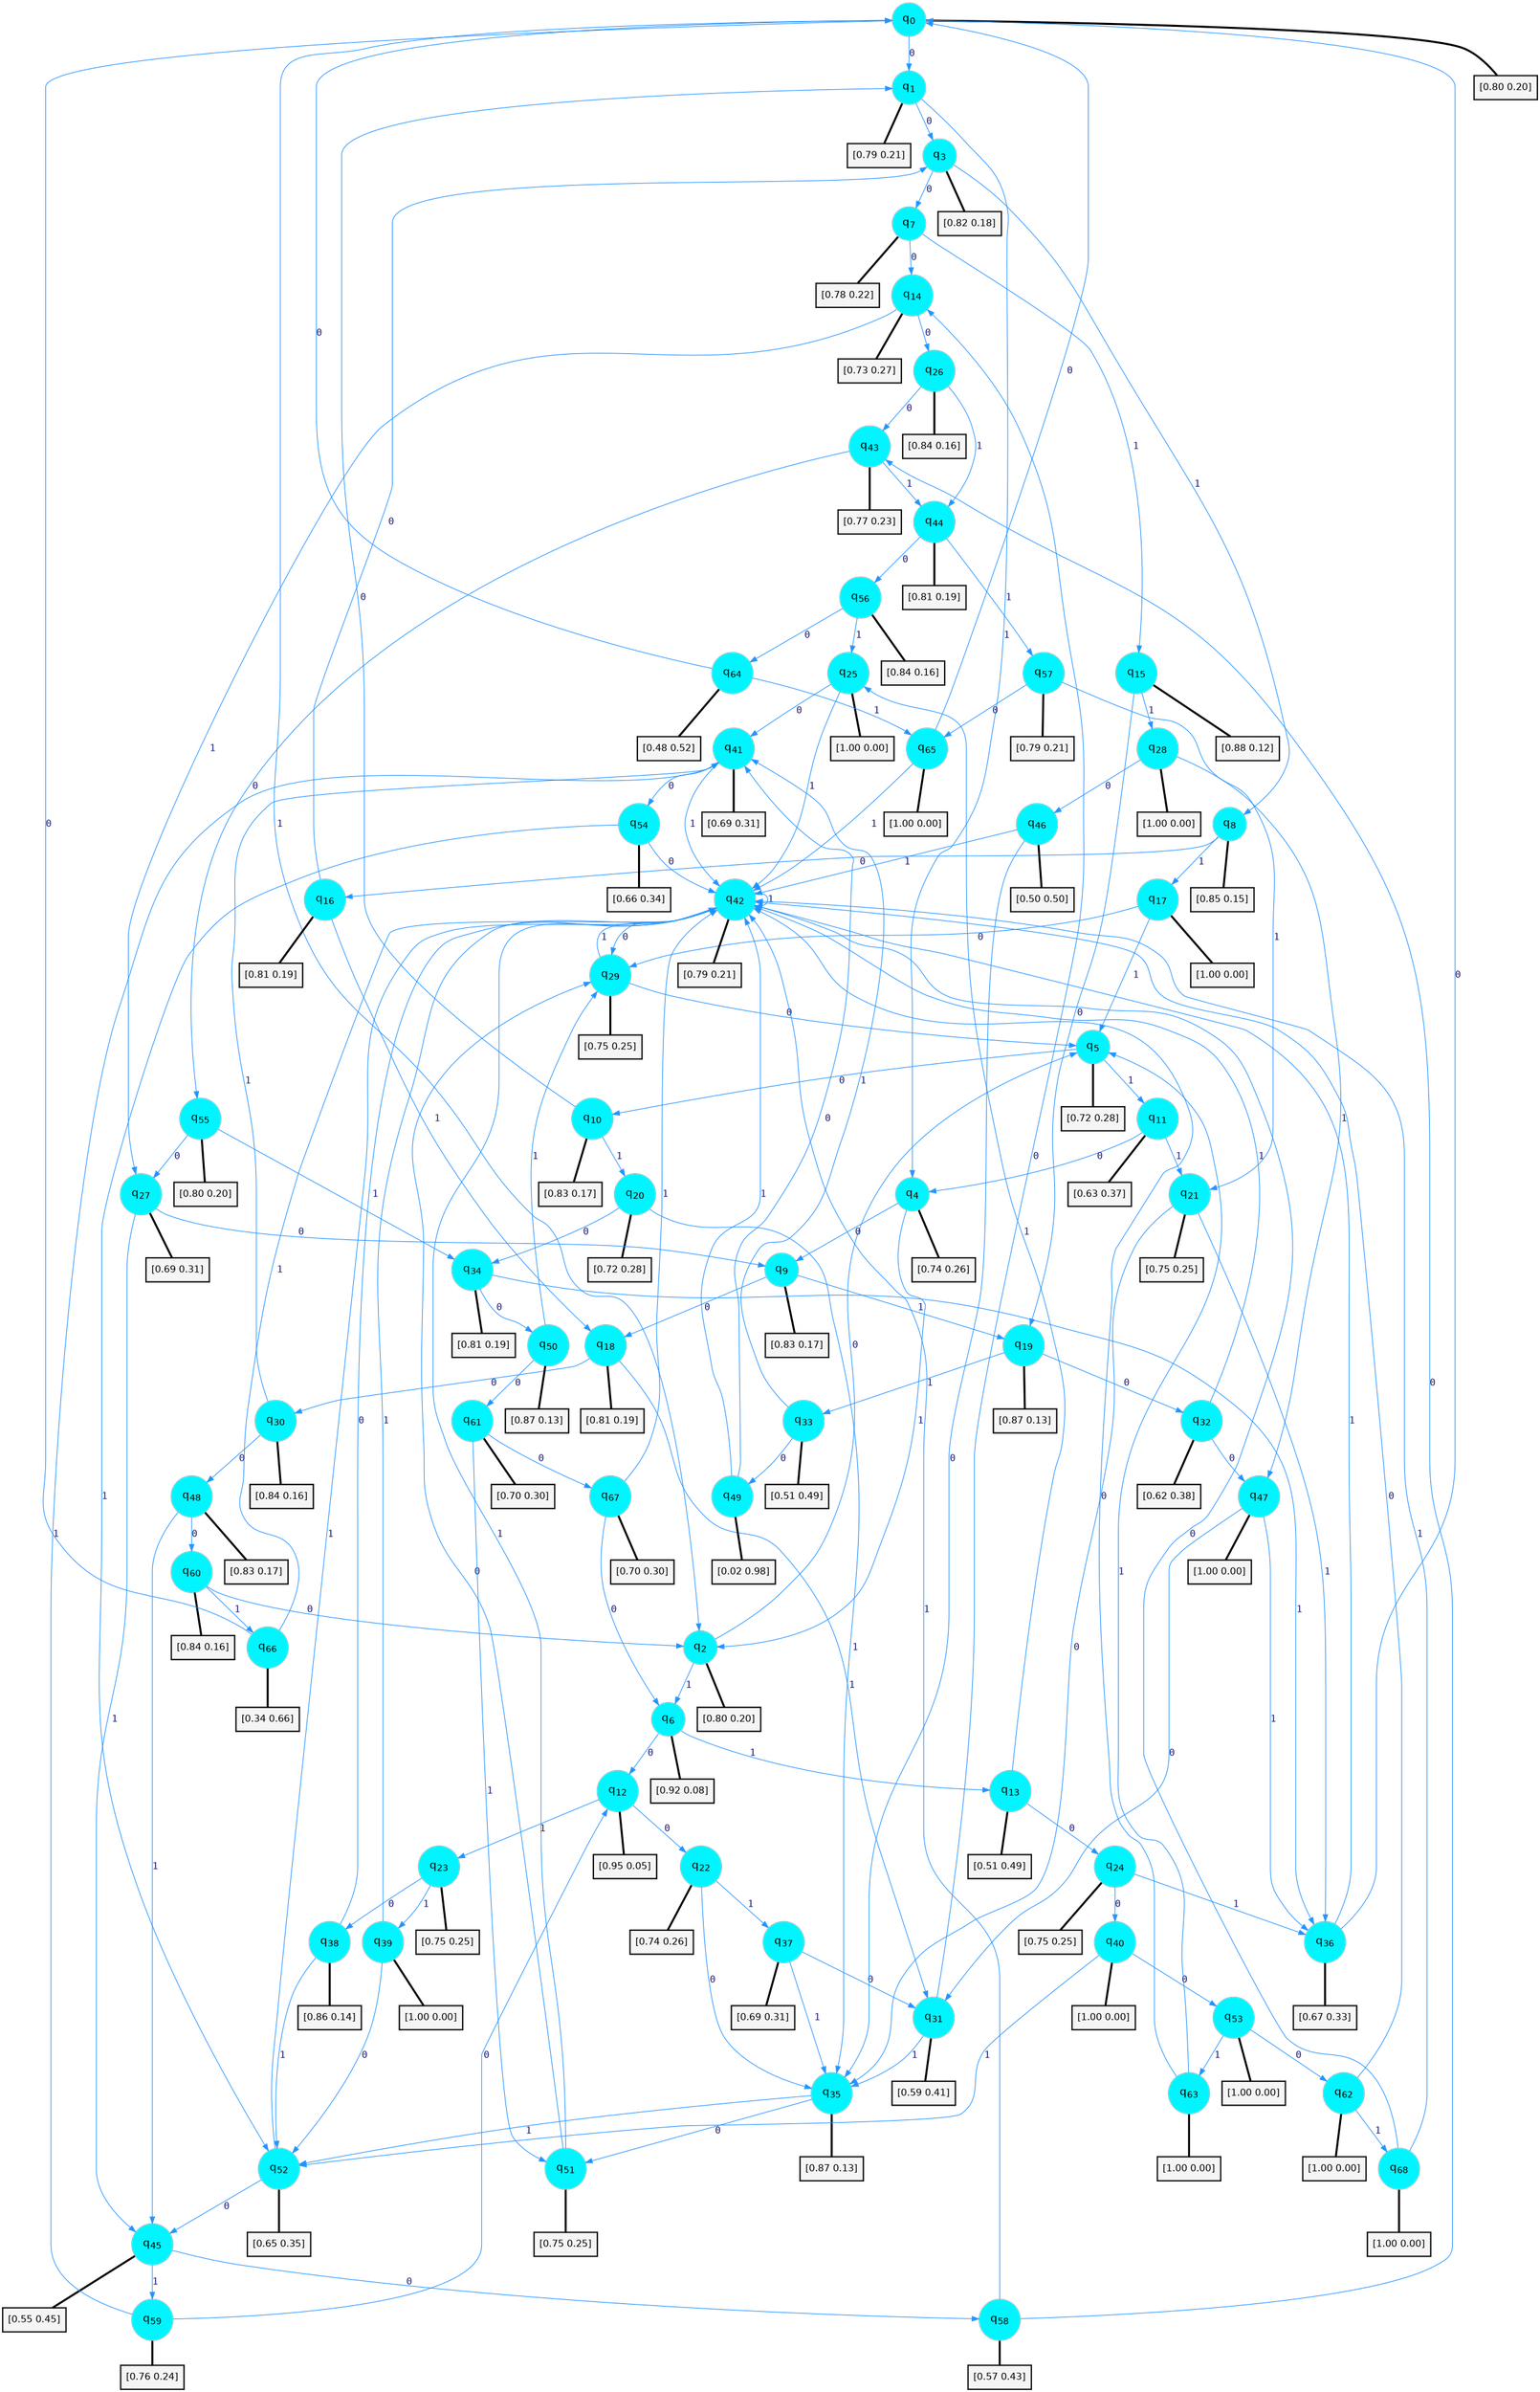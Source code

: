 digraph G {
graph [
bgcolor=transparent, dpi=300, rankdir=TD, size="40,25"];
node [
color=gray, fillcolor=turquoise1, fontcolor=black, fontname=Helvetica, fontsize=16, fontweight=bold, shape=circle, style=filled];
edge [
arrowsize=1, color=dodgerblue1, fontcolor=midnightblue, fontname=courier, fontweight=bold, penwidth=1, style=solid, weight=20];
0[label=<q<SUB>0</SUB>>];
1[label=<q<SUB>1</SUB>>];
2[label=<q<SUB>2</SUB>>];
3[label=<q<SUB>3</SUB>>];
4[label=<q<SUB>4</SUB>>];
5[label=<q<SUB>5</SUB>>];
6[label=<q<SUB>6</SUB>>];
7[label=<q<SUB>7</SUB>>];
8[label=<q<SUB>8</SUB>>];
9[label=<q<SUB>9</SUB>>];
10[label=<q<SUB>10</SUB>>];
11[label=<q<SUB>11</SUB>>];
12[label=<q<SUB>12</SUB>>];
13[label=<q<SUB>13</SUB>>];
14[label=<q<SUB>14</SUB>>];
15[label=<q<SUB>15</SUB>>];
16[label=<q<SUB>16</SUB>>];
17[label=<q<SUB>17</SUB>>];
18[label=<q<SUB>18</SUB>>];
19[label=<q<SUB>19</SUB>>];
20[label=<q<SUB>20</SUB>>];
21[label=<q<SUB>21</SUB>>];
22[label=<q<SUB>22</SUB>>];
23[label=<q<SUB>23</SUB>>];
24[label=<q<SUB>24</SUB>>];
25[label=<q<SUB>25</SUB>>];
26[label=<q<SUB>26</SUB>>];
27[label=<q<SUB>27</SUB>>];
28[label=<q<SUB>28</SUB>>];
29[label=<q<SUB>29</SUB>>];
30[label=<q<SUB>30</SUB>>];
31[label=<q<SUB>31</SUB>>];
32[label=<q<SUB>32</SUB>>];
33[label=<q<SUB>33</SUB>>];
34[label=<q<SUB>34</SUB>>];
35[label=<q<SUB>35</SUB>>];
36[label=<q<SUB>36</SUB>>];
37[label=<q<SUB>37</SUB>>];
38[label=<q<SUB>38</SUB>>];
39[label=<q<SUB>39</SUB>>];
40[label=<q<SUB>40</SUB>>];
41[label=<q<SUB>41</SUB>>];
42[label=<q<SUB>42</SUB>>];
43[label=<q<SUB>43</SUB>>];
44[label=<q<SUB>44</SUB>>];
45[label=<q<SUB>45</SUB>>];
46[label=<q<SUB>46</SUB>>];
47[label=<q<SUB>47</SUB>>];
48[label=<q<SUB>48</SUB>>];
49[label=<q<SUB>49</SUB>>];
50[label=<q<SUB>50</SUB>>];
51[label=<q<SUB>51</SUB>>];
52[label=<q<SUB>52</SUB>>];
53[label=<q<SUB>53</SUB>>];
54[label=<q<SUB>54</SUB>>];
55[label=<q<SUB>55</SUB>>];
56[label=<q<SUB>56</SUB>>];
57[label=<q<SUB>57</SUB>>];
58[label=<q<SUB>58</SUB>>];
59[label=<q<SUB>59</SUB>>];
60[label=<q<SUB>60</SUB>>];
61[label=<q<SUB>61</SUB>>];
62[label=<q<SUB>62</SUB>>];
63[label=<q<SUB>63</SUB>>];
64[label=<q<SUB>64</SUB>>];
65[label=<q<SUB>65</SUB>>];
66[label=<q<SUB>66</SUB>>];
67[label=<q<SUB>67</SUB>>];
68[label=<q<SUB>68</SUB>>];
69[label="[0.80 0.20]", shape=box,fontcolor=black, fontname=Helvetica, fontsize=14, penwidth=2, fillcolor=whitesmoke,color=black];
70[label="[0.79 0.21]", shape=box,fontcolor=black, fontname=Helvetica, fontsize=14, penwidth=2, fillcolor=whitesmoke,color=black];
71[label="[0.80 0.20]", shape=box,fontcolor=black, fontname=Helvetica, fontsize=14, penwidth=2, fillcolor=whitesmoke,color=black];
72[label="[0.82 0.18]", shape=box,fontcolor=black, fontname=Helvetica, fontsize=14, penwidth=2, fillcolor=whitesmoke,color=black];
73[label="[0.74 0.26]", shape=box,fontcolor=black, fontname=Helvetica, fontsize=14, penwidth=2, fillcolor=whitesmoke,color=black];
74[label="[0.72 0.28]", shape=box,fontcolor=black, fontname=Helvetica, fontsize=14, penwidth=2, fillcolor=whitesmoke,color=black];
75[label="[0.92 0.08]", shape=box,fontcolor=black, fontname=Helvetica, fontsize=14, penwidth=2, fillcolor=whitesmoke,color=black];
76[label="[0.78 0.22]", shape=box,fontcolor=black, fontname=Helvetica, fontsize=14, penwidth=2, fillcolor=whitesmoke,color=black];
77[label="[0.85 0.15]", shape=box,fontcolor=black, fontname=Helvetica, fontsize=14, penwidth=2, fillcolor=whitesmoke,color=black];
78[label="[0.83 0.17]", shape=box,fontcolor=black, fontname=Helvetica, fontsize=14, penwidth=2, fillcolor=whitesmoke,color=black];
79[label="[0.83 0.17]", shape=box,fontcolor=black, fontname=Helvetica, fontsize=14, penwidth=2, fillcolor=whitesmoke,color=black];
80[label="[0.63 0.37]", shape=box,fontcolor=black, fontname=Helvetica, fontsize=14, penwidth=2, fillcolor=whitesmoke,color=black];
81[label="[0.95 0.05]", shape=box,fontcolor=black, fontname=Helvetica, fontsize=14, penwidth=2, fillcolor=whitesmoke,color=black];
82[label="[0.51 0.49]", shape=box,fontcolor=black, fontname=Helvetica, fontsize=14, penwidth=2, fillcolor=whitesmoke,color=black];
83[label="[0.73 0.27]", shape=box,fontcolor=black, fontname=Helvetica, fontsize=14, penwidth=2, fillcolor=whitesmoke,color=black];
84[label="[0.88 0.12]", shape=box,fontcolor=black, fontname=Helvetica, fontsize=14, penwidth=2, fillcolor=whitesmoke,color=black];
85[label="[0.81 0.19]", shape=box,fontcolor=black, fontname=Helvetica, fontsize=14, penwidth=2, fillcolor=whitesmoke,color=black];
86[label="[1.00 0.00]", shape=box,fontcolor=black, fontname=Helvetica, fontsize=14, penwidth=2, fillcolor=whitesmoke,color=black];
87[label="[0.81 0.19]", shape=box,fontcolor=black, fontname=Helvetica, fontsize=14, penwidth=2, fillcolor=whitesmoke,color=black];
88[label="[0.87 0.13]", shape=box,fontcolor=black, fontname=Helvetica, fontsize=14, penwidth=2, fillcolor=whitesmoke,color=black];
89[label="[0.72 0.28]", shape=box,fontcolor=black, fontname=Helvetica, fontsize=14, penwidth=2, fillcolor=whitesmoke,color=black];
90[label="[0.75 0.25]", shape=box,fontcolor=black, fontname=Helvetica, fontsize=14, penwidth=2, fillcolor=whitesmoke,color=black];
91[label="[0.74 0.26]", shape=box,fontcolor=black, fontname=Helvetica, fontsize=14, penwidth=2, fillcolor=whitesmoke,color=black];
92[label="[0.75 0.25]", shape=box,fontcolor=black, fontname=Helvetica, fontsize=14, penwidth=2, fillcolor=whitesmoke,color=black];
93[label="[0.75 0.25]", shape=box,fontcolor=black, fontname=Helvetica, fontsize=14, penwidth=2, fillcolor=whitesmoke,color=black];
94[label="[1.00 0.00]", shape=box,fontcolor=black, fontname=Helvetica, fontsize=14, penwidth=2, fillcolor=whitesmoke,color=black];
95[label="[0.84 0.16]", shape=box,fontcolor=black, fontname=Helvetica, fontsize=14, penwidth=2, fillcolor=whitesmoke,color=black];
96[label="[0.69 0.31]", shape=box,fontcolor=black, fontname=Helvetica, fontsize=14, penwidth=2, fillcolor=whitesmoke,color=black];
97[label="[1.00 0.00]", shape=box,fontcolor=black, fontname=Helvetica, fontsize=14, penwidth=2, fillcolor=whitesmoke,color=black];
98[label="[0.75 0.25]", shape=box,fontcolor=black, fontname=Helvetica, fontsize=14, penwidth=2, fillcolor=whitesmoke,color=black];
99[label="[0.84 0.16]", shape=box,fontcolor=black, fontname=Helvetica, fontsize=14, penwidth=2, fillcolor=whitesmoke,color=black];
100[label="[0.59 0.41]", shape=box,fontcolor=black, fontname=Helvetica, fontsize=14, penwidth=2, fillcolor=whitesmoke,color=black];
101[label="[0.62 0.38]", shape=box,fontcolor=black, fontname=Helvetica, fontsize=14, penwidth=2, fillcolor=whitesmoke,color=black];
102[label="[0.51 0.49]", shape=box,fontcolor=black, fontname=Helvetica, fontsize=14, penwidth=2, fillcolor=whitesmoke,color=black];
103[label="[0.81 0.19]", shape=box,fontcolor=black, fontname=Helvetica, fontsize=14, penwidth=2, fillcolor=whitesmoke,color=black];
104[label="[0.87 0.13]", shape=box,fontcolor=black, fontname=Helvetica, fontsize=14, penwidth=2, fillcolor=whitesmoke,color=black];
105[label="[0.67 0.33]", shape=box,fontcolor=black, fontname=Helvetica, fontsize=14, penwidth=2, fillcolor=whitesmoke,color=black];
106[label="[0.69 0.31]", shape=box,fontcolor=black, fontname=Helvetica, fontsize=14, penwidth=2, fillcolor=whitesmoke,color=black];
107[label="[0.86 0.14]", shape=box,fontcolor=black, fontname=Helvetica, fontsize=14, penwidth=2, fillcolor=whitesmoke,color=black];
108[label="[1.00 0.00]", shape=box,fontcolor=black, fontname=Helvetica, fontsize=14, penwidth=2, fillcolor=whitesmoke,color=black];
109[label="[1.00 0.00]", shape=box,fontcolor=black, fontname=Helvetica, fontsize=14, penwidth=2, fillcolor=whitesmoke,color=black];
110[label="[0.69 0.31]", shape=box,fontcolor=black, fontname=Helvetica, fontsize=14, penwidth=2, fillcolor=whitesmoke,color=black];
111[label="[0.79 0.21]", shape=box,fontcolor=black, fontname=Helvetica, fontsize=14, penwidth=2, fillcolor=whitesmoke,color=black];
112[label="[0.77 0.23]", shape=box,fontcolor=black, fontname=Helvetica, fontsize=14, penwidth=2, fillcolor=whitesmoke,color=black];
113[label="[0.81 0.19]", shape=box,fontcolor=black, fontname=Helvetica, fontsize=14, penwidth=2, fillcolor=whitesmoke,color=black];
114[label="[0.55 0.45]", shape=box,fontcolor=black, fontname=Helvetica, fontsize=14, penwidth=2, fillcolor=whitesmoke,color=black];
115[label="[0.50 0.50]", shape=box,fontcolor=black, fontname=Helvetica, fontsize=14, penwidth=2, fillcolor=whitesmoke,color=black];
116[label="[1.00 0.00]", shape=box,fontcolor=black, fontname=Helvetica, fontsize=14, penwidth=2, fillcolor=whitesmoke,color=black];
117[label="[0.83 0.17]", shape=box,fontcolor=black, fontname=Helvetica, fontsize=14, penwidth=2, fillcolor=whitesmoke,color=black];
118[label="[0.02 0.98]", shape=box,fontcolor=black, fontname=Helvetica, fontsize=14, penwidth=2, fillcolor=whitesmoke,color=black];
119[label="[0.87 0.13]", shape=box,fontcolor=black, fontname=Helvetica, fontsize=14, penwidth=2, fillcolor=whitesmoke,color=black];
120[label="[0.75 0.25]", shape=box,fontcolor=black, fontname=Helvetica, fontsize=14, penwidth=2, fillcolor=whitesmoke,color=black];
121[label="[0.65 0.35]", shape=box,fontcolor=black, fontname=Helvetica, fontsize=14, penwidth=2, fillcolor=whitesmoke,color=black];
122[label="[1.00 0.00]", shape=box,fontcolor=black, fontname=Helvetica, fontsize=14, penwidth=2, fillcolor=whitesmoke,color=black];
123[label="[0.66 0.34]", shape=box,fontcolor=black, fontname=Helvetica, fontsize=14, penwidth=2, fillcolor=whitesmoke,color=black];
124[label="[0.80 0.20]", shape=box,fontcolor=black, fontname=Helvetica, fontsize=14, penwidth=2, fillcolor=whitesmoke,color=black];
125[label="[0.84 0.16]", shape=box,fontcolor=black, fontname=Helvetica, fontsize=14, penwidth=2, fillcolor=whitesmoke,color=black];
126[label="[0.79 0.21]", shape=box,fontcolor=black, fontname=Helvetica, fontsize=14, penwidth=2, fillcolor=whitesmoke,color=black];
127[label="[0.57 0.43]", shape=box,fontcolor=black, fontname=Helvetica, fontsize=14, penwidth=2, fillcolor=whitesmoke,color=black];
128[label="[0.76 0.24]", shape=box,fontcolor=black, fontname=Helvetica, fontsize=14, penwidth=2, fillcolor=whitesmoke,color=black];
129[label="[0.84 0.16]", shape=box,fontcolor=black, fontname=Helvetica, fontsize=14, penwidth=2, fillcolor=whitesmoke,color=black];
130[label="[0.70 0.30]", shape=box,fontcolor=black, fontname=Helvetica, fontsize=14, penwidth=2, fillcolor=whitesmoke,color=black];
131[label="[1.00 0.00]", shape=box,fontcolor=black, fontname=Helvetica, fontsize=14, penwidth=2, fillcolor=whitesmoke,color=black];
132[label="[1.00 0.00]", shape=box,fontcolor=black, fontname=Helvetica, fontsize=14, penwidth=2, fillcolor=whitesmoke,color=black];
133[label="[0.48 0.52]", shape=box,fontcolor=black, fontname=Helvetica, fontsize=14, penwidth=2, fillcolor=whitesmoke,color=black];
134[label="[1.00 0.00]", shape=box,fontcolor=black, fontname=Helvetica, fontsize=14, penwidth=2, fillcolor=whitesmoke,color=black];
135[label="[0.34 0.66]", shape=box,fontcolor=black, fontname=Helvetica, fontsize=14, penwidth=2, fillcolor=whitesmoke,color=black];
136[label="[0.70 0.30]", shape=box,fontcolor=black, fontname=Helvetica, fontsize=14, penwidth=2, fillcolor=whitesmoke,color=black];
137[label="[1.00 0.00]", shape=box,fontcolor=black, fontname=Helvetica, fontsize=14, penwidth=2, fillcolor=whitesmoke,color=black];
0->1 [label=0];
0->2 [label=1];
0->69 [arrowhead=none, penwidth=3,color=black];
1->3 [label=0];
1->4 [label=1];
1->70 [arrowhead=none, penwidth=3,color=black];
2->5 [label=0];
2->6 [label=1];
2->71 [arrowhead=none, penwidth=3,color=black];
3->7 [label=0];
3->8 [label=1];
3->72 [arrowhead=none, penwidth=3,color=black];
4->9 [label=0];
4->2 [label=1];
4->73 [arrowhead=none, penwidth=3,color=black];
5->10 [label=0];
5->11 [label=1];
5->74 [arrowhead=none, penwidth=3,color=black];
6->12 [label=0];
6->13 [label=1];
6->75 [arrowhead=none, penwidth=3,color=black];
7->14 [label=0];
7->15 [label=1];
7->76 [arrowhead=none, penwidth=3,color=black];
8->16 [label=0];
8->17 [label=1];
8->77 [arrowhead=none, penwidth=3,color=black];
9->18 [label=0];
9->19 [label=1];
9->78 [arrowhead=none, penwidth=3,color=black];
10->1 [label=0];
10->20 [label=1];
10->79 [arrowhead=none, penwidth=3,color=black];
11->4 [label=0];
11->21 [label=1];
11->80 [arrowhead=none, penwidth=3,color=black];
12->22 [label=0];
12->23 [label=1];
12->81 [arrowhead=none, penwidth=3,color=black];
13->24 [label=0];
13->25 [label=1];
13->82 [arrowhead=none, penwidth=3,color=black];
14->26 [label=0];
14->27 [label=1];
14->83 [arrowhead=none, penwidth=3,color=black];
15->19 [label=0];
15->28 [label=1];
15->84 [arrowhead=none, penwidth=3,color=black];
16->3 [label=0];
16->18 [label=1];
16->85 [arrowhead=none, penwidth=3,color=black];
17->29 [label=0];
17->5 [label=1];
17->86 [arrowhead=none, penwidth=3,color=black];
18->30 [label=0];
18->31 [label=1];
18->87 [arrowhead=none, penwidth=3,color=black];
19->32 [label=0];
19->33 [label=1];
19->88 [arrowhead=none, penwidth=3,color=black];
20->34 [label=0];
20->35 [label=1];
20->89 [arrowhead=none, penwidth=3,color=black];
21->35 [label=0];
21->36 [label=1];
21->90 [arrowhead=none, penwidth=3,color=black];
22->35 [label=0];
22->37 [label=1];
22->91 [arrowhead=none, penwidth=3,color=black];
23->38 [label=0];
23->39 [label=1];
23->92 [arrowhead=none, penwidth=3,color=black];
24->40 [label=0];
24->36 [label=1];
24->93 [arrowhead=none, penwidth=3,color=black];
25->41 [label=0];
25->42 [label=1];
25->94 [arrowhead=none, penwidth=3,color=black];
26->43 [label=0];
26->44 [label=1];
26->95 [arrowhead=none, penwidth=3,color=black];
27->9 [label=0];
27->45 [label=1];
27->96 [arrowhead=none, penwidth=3,color=black];
28->46 [label=0];
28->47 [label=1];
28->97 [arrowhead=none, penwidth=3,color=black];
29->5 [label=0];
29->42 [label=1];
29->98 [arrowhead=none, penwidth=3,color=black];
30->48 [label=0];
30->41 [label=1];
30->99 [arrowhead=none, penwidth=3,color=black];
31->14 [label=0];
31->35 [label=1];
31->100 [arrowhead=none, penwidth=3,color=black];
32->47 [label=0];
32->42 [label=1];
32->101 [arrowhead=none, penwidth=3,color=black];
33->49 [label=0];
33->41 [label=1];
33->102 [arrowhead=none, penwidth=3,color=black];
34->50 [label=0];
34->36 [label=1];
34->103 [arrowhead=none, penwidth=3,color=black];
35->51 [label=0];
35->52 [label=1];
35->104 [arrowhead=none, penwidth=3,color=black];
36->0 [label=0];
36->42 [label=1];
36->105 [arrowhead=none, penwidth=3,color=black];
37->31 [label=0];
37->35 [label=1];
37->106 [arrowhead=none, penwidth=3,color=black];
38->42 [label=0];
38->52 [label=1];
38->107 [arrowhead=none, penwidth=3,color=black];
39->52 [label=0];
39->42 [label=1];
39->108 [arrowhead=none, penwidth=3,color=black];
40->53 [label=0];
40->52 [label=1];
40->109 [arrowhead=none, penwidth=3,color=black];
41->54 [label=0];
41->42 [label=1];
41->110 [arrowhead=none, penwidth=3,color=black];
42->29 [label=0];
42->42 [label=1];
42->111 [arrowhead=none, penwidth=3,color=black];
43->55 [label=0];
43->44 [label=1];
43->112 [arrowhead=none, penwidth=3,color=black];
44->56 [label=0];
44->57 [label=1];
44->113 [arrowhead=none, penwidth=3,color=black];
45->58 [label=0];
45->59 [label=1];
45->114 [arrowhead=none, penwidth=3,color=black];
46->35 [label=0];
46->42 [label=1];
46->115 [arrowhead=none, penwidth=3,color=black];
47->31 [label=0];
47->36 [label=1];
47->116 [arrowhead=none, penwidth=3,color=black];
48->60 [label=0];
48->45 [label=1];
48->117 [arrowhead=none, penwidth=3,color=black];
49->41 [label=0];
49->42 [label=1];
49->118 [arrowhead=none, penwidth=3,color=black];
50->61 [label=0];
50->29 [label=1];
50->119 [arrowhead=none, penwidth=3,color=black];
51->29 [label=0];
51->42 [label=1];
51->120 [arrowhead=none, penwidth=3,color=black];
52->45 [label=0];
52->42 [label=1];
52->121 [arrowhead=none, penwidth=3,color=black];
53->62 [label=0];
53->63 [label=1];
53->122 [arrowhead=none, penwidth=3,color=black];
54->42 [label=0];
54->52 [label=1];
54->123 [arrowhead=none, penwidth=3,color=black];
55->27 [label=0];
55->34 [label=1];
55->124 [arrowhead=none, penwidth=3,color=black];
56->64 [label=0];
56->25 [label=1];
56->125 [arrowhead=none, penwidth=3,color=black];
57->65 [label=0];
57->21 [label=1];
57->126 [arrowhead=none, penwidth=3,color=black];
58->43 [label=0];
58->42 [label=1];
58->127 [arrowhead=none, penwidth=3,color=black];
59->12 [label=0];
59->41 [label=1];
59->128 [arrowhead=none, penwidth=3,color=black];
60->2 [label=0];
60->66 [label=1];
60->129 [arrowhead=none, penwidth=3,color=black];
61->67 [label=0];
61->51 [label=1];
61->130 [arrowhead=none, penwidth=3,color=black];
62->42 [label=0];
62->68 [label=1];
62->131 [arrowhead=none, penwidth=3,color=black];
63->42 [label=0];
63->5 [label=1];
63->132 [arrowhead=none, penwidth=3,color=black];
64->0 [label=0];
64->65 [label=1];
64->133 [arrowhead=none, penwidth=3,color=black];
65->0 [label=0];
65->42 [label=1];
65->134 [arrowhead=none, penwidth=3,color=black];
66->0 [label=0];
66->42 [label=1];
66->135 [arrowhead=none, penwidth=3,color=black];
67->6 [label=0];
67->42 [label=1];
67->136 [arrowhead=none, penwidth=3,color=black];
68->42 [label=0];
68->42 [label=1];
68->137 [arrowhead=none, penwidth=3,color=black];
}
